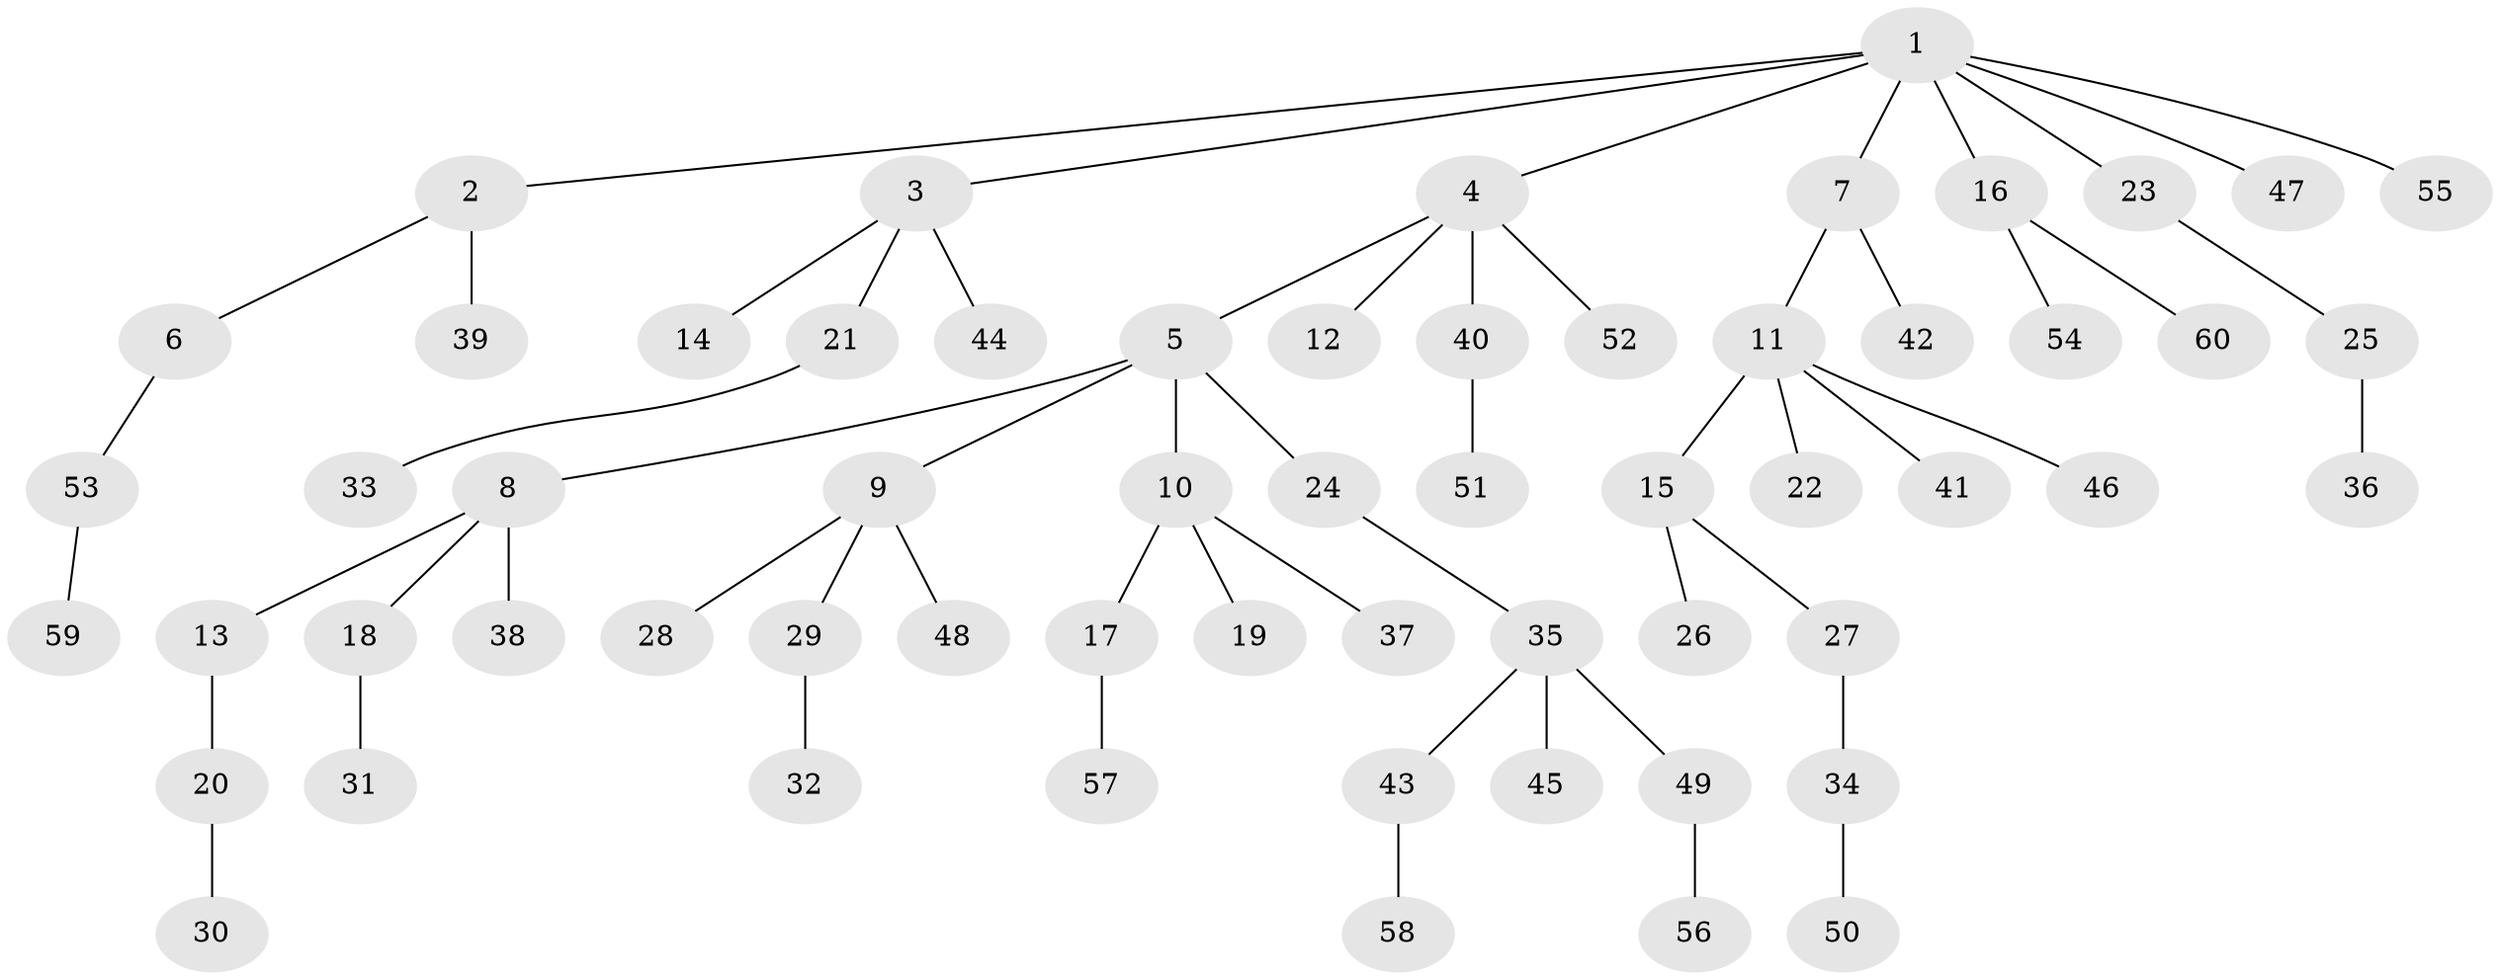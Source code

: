 // coarse degree distribution, {10: 0.02631578947368421, 2: 0.18421052631578946, 4: 0.10526315789473684, 7: 0.02631578947368421, 3: 0.02631578947368421, 1: 0.631578947368421}
// Generated by graph-tools (version 1.1) at 2025/42/03/06/25 10:42:02]
// undirected, 60 vertices, 59 edges
graph export_dot {
graph [start="1"]
  node [color=gray90,style=filled];
  1;
  2;
  3;
  4;
  5;
  6;
  7;
  8;
  9;
  10;
  11;
  12;
  13;
  14;
  15;
  16;
  17;
  18;
  19;
  20;
  21;
  22;
  23;
  24;
  25;
  26;
  27;
  28;
  29;
  30;
  31;
  32;
  33;
  34;
  35;
  36;
  37;
  38;
  39;
  40;
  41;
  42;
  43;
  44;
  45;
  46;
  47;
  48;
  49;
  50;
  51;
  52;
  53;
  54;
  55;
  56;
  57;
  58;
  59;
  60;
  1 -- 2;
  1 -- 3;
  1 -- 4;
  1 -- 7;
  1 -- 16;
  1 -- 23;
  1 -- 47;
  1 -- 55;
  2 -- 6;
  2 -- 39;
  3 -- 14;
  3 -- 21;
  3 -- 44;
  4 -- 5;
  4 -- 12;
  4 -- 40;
  4 -- 52;
  5 -- 8;
  5 -- 9;
  5 -- 10;
  5 -- 24;
  6 -- 53;
  7 -- 11;
  7 -- 42;
  8 -- 13;
  8 -- 18;
  8 -- 38;
  9 -- 28;
  9 -- 29;
  9 -- 48;
  10 -- 17;
  10 -- 19;
  10 -- 37;
  11 -- 15;
  11 -- 22;
  11 -- 41;
  11 -- 46;
  13 -- 20;
  15 -- 26;
  15 -- 27;
  16 -- 54;
  16 -- 60;
  17 -- 57;
  18 -- 31;
  20 -- 30;
  21 -- 33;
  23 -- 25;
  24 -- 35;
  25 -- 36;
  27 -- 34;
  29 -- 32;
  34 -- 50;
  35 -- 43;
  35 -- 45;
  35 -- 49;
  40 -- 51;
  43 -- 58;
  49 -- 56;
  53 -- 59;
}
